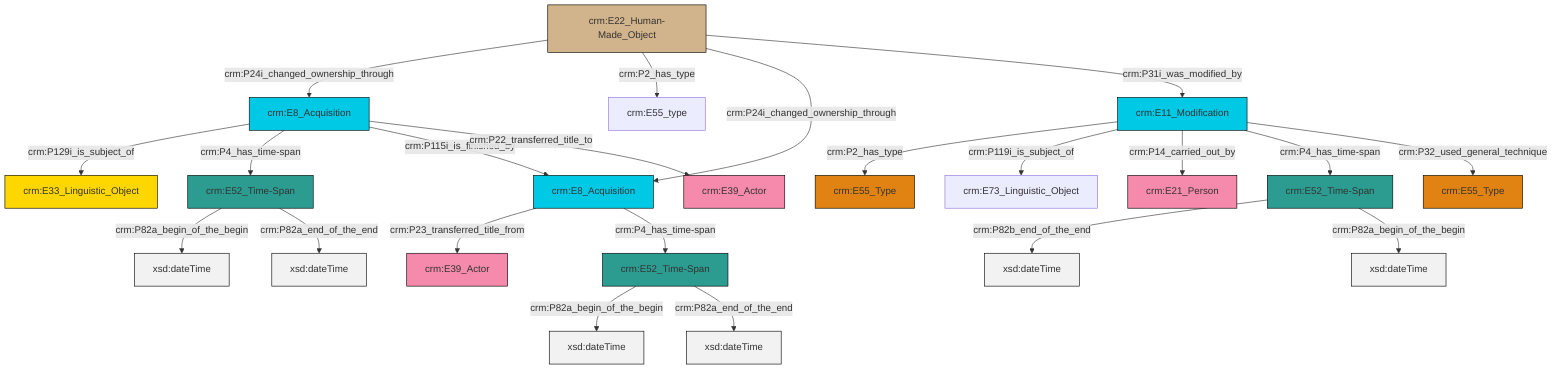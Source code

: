 graph TD
classDef Literal fill:#f2f2f2,stroke:#000000;
classDef CRM_Entity fill:#FFFFFF,stroke:#000000;
classDef Temporal_Entity fill:#00C9E6, stroke:#000000;
classDef Type fill:#E18312, stroke:#000000;
classDef Time-Span fill:#2C9C91, stroke:#000000;
classDef Appellation fill:#FFEB7F, stroke:#000000;
classDef Place fill:#008836, stroke:#000000;
classDef Persistent_Item fill:#B266B2, stroke:#000000;
classDef Conceptual_Object fill:#FFD700, stroke:#000000;
classDef Physical_Thing fill:#D2B48C, stroke:#000000;
classDef Actor fill:#f58aad, stroke:#000000;
classDef PC_Classes fill:#4ce600, stroke:#000000;
classDef Multi fill:#cccccc,stroke:#000000;

0["crm:E22_Human-Made_Object"]:::Physical_Thing -->|crm:P24i_changed_ownership_through| 1["crm:E8_Acquisition"]:::Temporal_Entity
0["crm:E22_Human-Made_Object"]:::Physical_Thing -->|crm:P2_has_type| 2["crm:E55_type"]:::Default
5["crm:E11_Modification"]:::Temporal_Entity -->|crm:P2_has_type| 3["crm:E55_Type"]:::Type
1["crm:E8_Acquisition"]:::Temporal_Entity -->|crm:P129i_is_subject_of| 6["crm:E33_Linguistic_Object"]:::Conceptual_Object
7["crm:E52_Time-Span"]:::Time-Span -->|crm:P82a_begin_of_the_begin| 8[xsd:dateTime]:::Literal
9["crm:E52_Time-Span"]:::Time-Span -->|crm:P82a_begin_of_the_begin| 10[xsd:dateTime]:::Literal
5["crm:E11_Modification"]:::Temporal_Entity -->|crm:P119i_is_subject_of| 11["crm:E73_Linguistic_Object"]:::Default
1["crm:E8_Acquisition"]:::Temporal_Entity -->|crm:P4_has_time-span| 9["crm:E52_Time-Span"]:::Time-Span
15["crm:E52_Time-Span"]:::Time-Span -->|crm:P82b_end_of_the_end| 16[xsd:dateTime]:::Literal
0["crm:E22_Human-Made_Object"]:::Physical_Thing -->|crm:P24i_changed_ownership_through| 17["crm:E8_Acquisition"]:::Temporal_Entity
17["crm:E8_Acquisition"]:::Temporal_Entity -->|crm:P23_transferred_title_from| 13["crm:E39_Actor"]:::Actor
1["crm:E8_Acquisition"]:::Temporal_Entity -->|crm:P115i_is_finished_by| 17["crm:E8_Acquisition"]:::Temporal_Entity
1["crm:E8_Acquisition"]:::Temporal_Entity -->|crm:P22_transferred_title_to| 22["crm:E39_Actor"]:::Actor
0["crm:E22_Human-Made_Object"]:::Physical_Thing -->|crm:P31i_was_modified_by| 5["crm:E11_Modification"]:::Temporal_Entity
5["crm:E11_Modification"]:::Temporal_Entity -->|crm:P14_carried_out_by| 24["crm:E21_Person"]:::Actor
15["crm:E52_Time-Span"]:::Time-Span -->|crm:P82a_begin_of_the_begin| 26[xsd:dateTime]:::Literal
5["crm:E11_Modification"]:::Temporal_Entity -->|crm:P4_has_time-span| 15["crm:E52_Time-Span"]:::Time-Span
7["crm:E52_Time-Span"]:::Time-Span -->|crm:P82a_end_of_the_end| 27[xsd:dateTime]:::Literal
5["crm:E11_Modification"]:::Temporal_Entity -->|crm:P32_used_general_technique| 28["crm:E55_Type"]:::Type
9["crm:E52_Time-Span"]:::Time-Span -->|crm:P82a_end_of_the_end| 29[xsd:dateTime]:::Literal
17["crm:E8_Acquisition"]:::Temporal_Entity -->|crm:P4_has_time-span| 7["crm:E52_Time-Span"]:::Time-Span